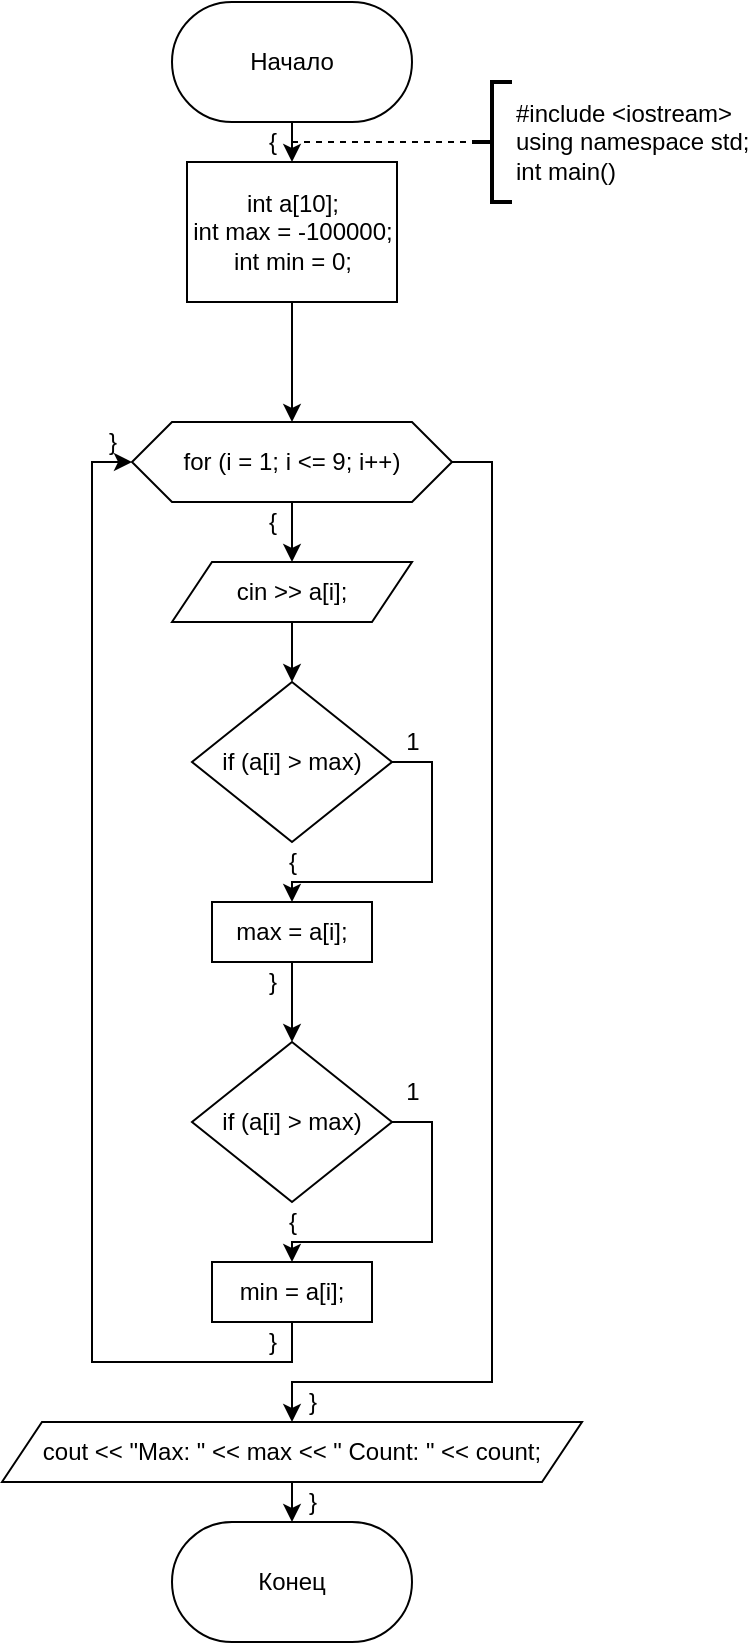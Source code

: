 <mxfile version="15.8.6" type="device"><diagram id="C5RBs43oDa-KdzZeNtuy" name="Page-1"><mxGraphModel dx="1374" dy="757" grid="1" gridSize="10" guides="1" tooltips="1" connect="1" arrows="1" fold="1" page="1" pageScale="1" pageWidth="827" pageHeight="1169" math="0" shadow="0"><root><mxCell id="WIyWlLk6GJQsqaUBKTNV-0"/><mxCell id="WIyWlLk6GJQsqaUBKTNV-1" parent="WIyWlLk6GJQsqaUBKTNV-0"/><mxCell id="B3500IOm2ThuVyCRI_ff-9" style="edgeStyle=orthogonalEdgeStyle;rounded=0;orthogonalLoop=1;jettySize=auto;html=1;exitX=0.5;exitY=1;exitDx=0;exitDy=0;entryX=0.5;entryY=0;entryDx=0;entryDy=0;" edge="1" parent="WIyWlLk6GJQsqaUBKTNV-1" source="B3500IOm2ThuVyCRI_ff-1" target="B3500IOm2ThuVyCRI_ff-3"><mxGeometry relative="1" as="geometry"/></mxCell><mxCell id="B3500IOm2ThuVyCRI_ff-1" value="Начало" style="rounded=1;whiteSpace=wrap;html=1;arcSize=50;" vertex="1" parent="WIyWlLk6GJQsqaUBKTNV-1"><mxGeometry x="170" y="50" width="120" height="60" as="geometry"/></mxCell><mxCell id="B3500IOm2ThuVyCRI_ff-2" value="Конец" style="rounded=1;whiteSpace=wrap;html=1;arcSize=50;" vertex="1" parent="WIyWlLk6GJQsqaUBKTNV-1"><mxGeometry x="170" y="810" width="120" height="60" as="geometry"/></mxCell><mxCell id="B3500IOm2ThuVyCRI_ff-91" style="edgeStyle=orthogonalEdgeStyle;rounded=0;orthogonalLoop=1;jettySize=auto;html=1;exitX=0.5;exitY=1;exitDx=0;exitDy=0;entryX=0.5;entryY=0;entryDx=0;entryDy=0;" edge="1" parent="WIyWlLk6GJQsqaUBKTNV-1" source="B3500IOm2ThuVyCRI_ff-3" target="B3500IOm2ThuVyCRI_ff-20"><mxGeometry relative="1" as="geometry"/></mxCell><mxCell id="B3500IOm2ThuVyCRI_ff-3" value="&lt;div&gt;int a[10];&lt;/div&gt;&lt;div&gt;&lt;span&gt;&#9;&lt;/span&gt;int max = -100000;&lt;/div&gt;&lt;div&gt;&lt;span&gt;&#9;&lt;/span&gt;int min = 0;&lt;/div&gt;" style="rounded=0;whiteSpace=wrap;html=1;" vertex="1" parent="WIyWlLk6GJQsqaUBKTNV-1"><mxGeometry x="177.5" y="130" width="105" height="70" as="geometry"/></mxCell><mxCell id="B3500IOm2ThuVyCRI_ff-17" value="" style="endArrow=none;dashed=1;html=1;rounded=0;" edge="1" parent="WIyWlLk6GJQsqaUBKTNV-1"><mxGeometry width="50" height="50" relative="1" as="geometry"><mxPoint x="230" y="120" as="sourcePoint"/><mxPoint x="320" y="120" as="targetPoint"/></mxGeometry></mxCell><mxCell id="B3500IOm2ThuVyCRI_ff-18" value="&lt;div&gt;#include &amp;lt;iostream&amp;gt;&lt;/div&gt;&lt;div&gt;using namespace std;&lt;/div&gt;&lt;div&gt;int main()&lt;/div&gt;" style="strokeWidth=2;html=1;shape=mxgraph.flowchart.annotation_2;align=left;labelPosition=right;pointerEvents=1;" vertex="1" parent="WIyWlLk6GJQsqaUBKTNV-1"><mxGeometry x="320" y="90" width="20" height="60" as="geometry"/></mxCell><mxCell id="B3500IOm2ThuVyCRI_ff-76" style="edgeStyle=orthogonalEdgeStyle;rounded=0;orthogonalLoop=1;jettySize=auto;html=1;exitX=0.5;exitY=1;exitDx=0;exitDy=0;entryX=0.5;entryY=0;entryDx=0;entryDy=0;" edge="1" parent="WIyWlLk6GJQsqaUBKTNV-1" source="B3500IOm2ThuVyCRI_ff-20" target="B3500IOm2ThuVyCRI_ff-75"><mxGeometry relative="1" as="geometry"/></mxCell><mxCell id="B3500IOm2ThuVyCRI_ff-117" style="edgeStyle=orthogonalEdgeStyle;rounded=0;orthogonalLoop=1;jettySize=auto;html=1;exitX=1;exitY=0.5;exitDx=0;exitDy=0;entryX=0.5;entryY=0;entryDx=0;entryDy=0;" edge="1" parent="WIyWlLk6GJQsqaUBKTNV-1" source="B3500IOm2ThuVyCRI_ff-20" target="B3500IOm2ThuVyCRI_ff-31"><mxGeometry relative="1" as="geometry"><Array as="points"><mxPoint x="330" y="280"/><mxPoint x="330" y="740"/><mxPoint x="230" y="740"/></Array></mxGeometry></mxCell><mxCell id="B3500IOm2ThuVyCRI_ff-20" value="for (i = 1; i &amp;lt;= 9; i++)" style="shape=hexagon;perimeter=hexagonPerimeter2;whiteSpace=wrap;html=1;fixedSize=1;" vertex="1" parent="WIyWlLk6GJQsqaUBKTNV-1"><mxGeometry x="150" y="260" width="160" height="40" as="geometry"/></mxCell><mxCell id="B3500IOm2ThuVyCRI_ff-84" style="edgeStyle=orthogonalEdgeStyle;rounded=0;orthogonalLoop=1;jettySize=auto;html=1;exitX=0.5;exitY=1;exitDx=0;exitDy=0;entryX=0.5;entryY=0;entryDx=0;entryDy=0;" edge="1" parent="WIyWlLk6GJQsqaUBKTNV-1" source="B3500IOm2ThuVyCRI_ff-31" target="B3500IOm2ThuVyCRI_ff-2"><mxGeometry relative="1" as="geometry"/></mxCell><mxCell id="B3500IOm2ThuVyCRI_ff-31" value="cout &amp;lt;&amp;lt; &quot;Max: &quot; &amp;lt;&amp;lt; max &amp;lt;&amp;lt; &quot; Count: &quot; &amp;lt;&amp;lt; count;" style="shape=parallelogram;perimeter=parallelogramPerimeter;whiteSpace=wrap;html=1;fixedSize=1;" vertex="1" parent="WIyWlLk6GJQsqaUBKTNV-1"><mxGeometry x="85" y="760" width="290" height="30" as="geometry"/></mxCell><mxCell id="B3500IOm2ThuVyCRI_ff-44" value="{" style="text;html=1;align=center;verticalAlign=middle;resizable=0;points=[];autosize=1;strokeColor=none;fillColor=none;" vertex="1" parent="WIyWlLk6GJQsqaUBKTNV-1"><mxGeometry x="210" y="110" width="20" height="20" as="geometry"/></mxCell><mxCell id="B3500IOm2ThuVyCRI_ff-59" value="{" style="text;html=1;align=center;verticalAlign=middle;resizable=0;points=[];autosize=1;strokeColor=none;fillColor=none;" vertex="1" parent="WIyWlLk6GJQsqaUBKTNV-1"><mxGeometry x="210" y="300" width="20" height="20" as="geometry"/></mxCell><mxCell id="B3500IOm2ThuVyCRI_ff-78" style="edgeStyle=orthogonalEdgeStyle;rounded=0;orthogonalLoop=1;jettySize=auto;html=1;exitX=0.5;exitY=1;exitDx=0;exitDy=0;entryX=0.5;entryY=0;entryDx=0;entryDy=0;" edge="1" parent="WIyWlLk6GJQsqaUBKTNV-1" source="B3500IOm2ThuVyCRI_ff-75" target="B3500IOm2ThuVyCRI_ff-77"><mxGeometry relative="1" as="geometry"/></mxCell><mxCell id="B3500IOm2ThuVyCRI_ff-75" value="cin &amp;gt;&amp;gt; a[i];" style="shape=parallelogram;perimeter=parallelogramPerimeter;whiteSpace=wrap;html=1;fixedSize=1;" vertex="1" parent="WIyWlLk6GJQsqaUBKTNV-1"><mxGeometry x="170" y="330" width="120" height="30" as="geometry"/></mxCell><mxCell id="B3500IOm2ThuVyCRI_ff-88" style="edgeStyle=orthogonalEdgeStyle;rounded=0;orthogonalLoop=1;jettySize=auto;html=1;exitX=1;exitY=0.5;exitDx=0;exitDy=0;entryX=0.5;entryY=0;entryDx=0;entryDy=0;" edge="1" parent="WIyWlLk6GJQsqaUBKTNV-1" source="B3500IOm2ThuVyCRI_ff-77" target="B3500IOm2ThuVyCRI_ff-79"><mxGeometry relative="1" as="geometry"/></mxCell><mxCell id="B3500IOm2ThuVyCRI_ff-77" value="if (a[i] &amp;gt; max)" style="rhombus;whiteSpace=wrap;html=1;" vertex="1" parent="WIyWlLk6GJQsqaUBKTNV-1"><mxGeometry x="180" y="390" width="100" height="80" as="geometry"/></mxCell><mxCell id="B3500IOm2ThuVyCRI_ff-108" style="edgeStyle=orthogonalEdgeStyle;rounded=0;orthogonalLoop=1;jettySize=auto;html=1;exitX=0.5;exitY=1;exitDx=0;exitDy=0;entryX=0.5;entryY=0;entryDx=0;entryDy=0;" edge="1" parent="WIyWlLk6GJQsqaUBKTNV-1" source="B3500IOm2ThuVyCRI_ff-79" target="B3500IOm2ThuVyCRI_ff-107"><mxGeometry relative="1" as="geometry"/></mxCell><mxCell id="B3500IOm2ThuVyCRI_ff-79" value="max = a[i];" style="rounded=0;whiteSpace=wrap;html=1;" vertex="1" parent="WIyWlLk6GJQsqaUBKTNV-1"><mxGeometry x="190" y="500" width="80" height="30" as="geometry"/></mxCell><mxCell id="B3500IOm2ThuVyCRI_ff-85" value="}" style="text;html=1;align=center;verticalAlign=middle;resizable=0;points=[];autosize=1;strokeColor=none;fillColor=none;" vertex="1" parent="WIyWlLk6GJQsqaUBKTNV-1"><mxGeometry x="230" y="740" width="20" height="20" as="geometry"/></mxCell><mxCell id="B3500IOm2ThuVyCRI_ff-87" value="{" style="text;html=1;align=center;verticalAlign=middle;resizable=0;points=[];autosize=1;strokeColor=none;fillColor=none;" vertex="1" parent="WIyWlLk6GJQsqaUBKTNV-1"><mxGeometry x="220" y="470" width="20" height="20" as="geometry"/></mxCell><mxCell id="B3500IOm2ThuVyCRI_ff-89" value="1" style="text;html=1;align=center;verticalAlign=middle;resizable=0;points=[];autosize=1;strokeColor=none;fillColor=none;" vertex="1" parent="WIyWlLk6GJQsqaUBKTNV-1"><mxGeometry x="280" y="410" width="20" height="20" as="geometry"/></mxCell><mxCell id="B3500IOm2ThuVyCRI_ff-90" value="}" style="text;html=1;align=center;verticalAlign=middle;resizable=0;points=[];autosize=1;strokeColor=none;fillColor=none;" vertex="1" parent="WIyWlLk6GJQsqaUBKTNV-1"><mxGeometry x="210" y="530" width="20" height="20" as="geometry"/></mxCell><mxCell id="B3500IOm2ThuVyCRI_ff-106" value="}" style="text;html=1;align=center;verticalAlign=middle;resizable=0;points=[];autosize=1;strokeColor=none;fillColor=none;" vertex="1" parent="WIyWlLk6GJQsqaUBKTNV-1"><mxGeometry x="230" y="790" width="20" height="20" as="geometry"/></mxCell><mxCell id="B3500IOm2ThuVyCRI_ff-110" style="edgeStyle=orthogonalEdgeStyle;rounded=0;orthogonalLoop=1;jettySize=auto;html=1;exitX=1;exitY=0.5;exitDx=0;exitDy=0;entryX=0.5;entryY=0;entryDx=0;entryDy=0;" edge="1" parent="WIyWlLk6GJQsqaUBKTNV-1" source="B3500IOm2ThuVyCRI_ff-107" target="B3500IOm2ThuVyCRI_ff-109"><mxGeometry relative="1" as="geometry"/></mxCell><mxCell id="B3500IOm2ThuVyCRI_ff-107" value="if (a[i] &amp;gt; max)" style="rhombus;whiteSpace=wrap;html=1;" vertex="1" parent="WIyWlLk6GJQsqaUBKTNV-1"><mxGeometry x="180" y="570" width="100" height="80" as="geometry"/></mxCell><mxCell id="B3500IOm2ThuVyCRI_ff-116" style="edgeStyle=orthogonalEdgeStyle;rounded=0;orthogonalLoop=1;jettySize=auto;html=1;exitX=0.5;exitY=1;exitDx=0;exitDy=0;entryX=0;entryY=0.5;entryDx=0;entryDy=0;" edge="1" parent="WIyWlLk6GJQsqaUBKTNV-1" source="B3500IOm2ThuVyCRI_ff-109" target="B3500IOm2ThuVyCRI_ff-20"><mxGeometry relative="1" as="geometry"/></mxCell><mxCell id="B3500IOm2ThuVyCRI_ff-109" value="min = a[i];" style="rounded=0;whiteSpace=wrap;html=1;" vertex="1" parent="WIyWlLk6GJQsqaUBKTNV-1"><mxGeometry x="190" y="680" width="80" height="30" as="geometry"/></mxCell><mxCell id="B3500IOm2ThuVyCRI_ff-111" value="1" style="text;html=1;align=center;verticalAlign=middle;resizable=0;points=[];autosize=1;strokeColor=none;fillColor=none;" vertex="1" parent="WIyWlLk6GJQsqaUBKTNV-1"><mxGeometry x="280" y="585" width="20" height="20" as="geometry"/></mxCell><mxCell id="B3500IOm2ThuVyCRI_ff-113" value="}" style="text;html=1;align=center;verticalAlign=middle;resizable=0;points=[];autosize=1;strokeColor=none;fillColor=none;" vertex="1" parent="WIyWlLk6GJQsqaUBKTNV-1"><mxGeometry x="210" y="710" width="20" height="20" as="geometry"/></mxCell><mxCell id="B3500IOm2ThuVyCRI_ff-115" value="{" style="text;html=1;align=center;verticalAlign=middle;resizable=0;points=[];autosize=1;strokeColor=none;fillColor=none;" vertex="1" parent="WIyWlLk6GJQsqaUBKTNV-1"><mxGeometry x="220" y="650" width="20" height="20" as="geometry"/></mxCell><mxCell id="B3500IOm2ThuVyCRI_ff-118" value="}" style="text;html=1;align=center;verticalAlign=middle;resizable=0;points=[];autosize=1;strokeColor=none;fillColor=none;" vertex="1" parent="WIyWlLk6GJQsqaUBKTNV-1"><mxGeometry x="130" y="260" width="20" height="20" as="geometry"/></mxCell></root></mxGraphModel></diagram></mxfile>